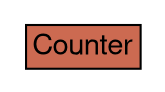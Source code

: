digraph Counter {
	graph [bb="0,0,71,36",
		rankdir=LR
	];
	node [label="\N"];
	Counter	 [height=0.5,
		label=<<table BORDER="0" CELLBORDER="1" CELLSPACING="0"> <tr> <td BGCOLOR="#cc6a51" HREF="/idmef_parser/IODEFv2/Counter.html" TITLE="The Counter class summarizes multiple occurrences of an event or conveys counts or rates of various features. "><FONT FACE="Nimbus Sans L">Counter</FONT></td> </tr>" %</table>>,
		pos="35.5,18",
		shape=plaintext,
		width=0.98611];
}
